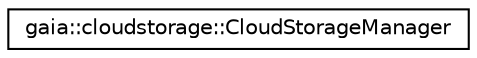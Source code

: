 digraph G
{
  edge [fontname="Helvetica",fontsize="10",labelfontname="Helvetica",labelfontsize="10"];
  node [fontname="Helvetica",fontsize="10",shape=record];
  rankdir=LR;
  Node1 [label="gaia::cloudstorage::CloudStorageManager",height=0.2,width=0.4,color="black", fillcolor="white", style="filled",URL="$d3/d8b/classgaia_1_1cloudstorage_1_1_cloud_storage_manager.html",tooltip="this class provide methods for cloudstorage management and cloudStorageAccount information The follow..."];
}
